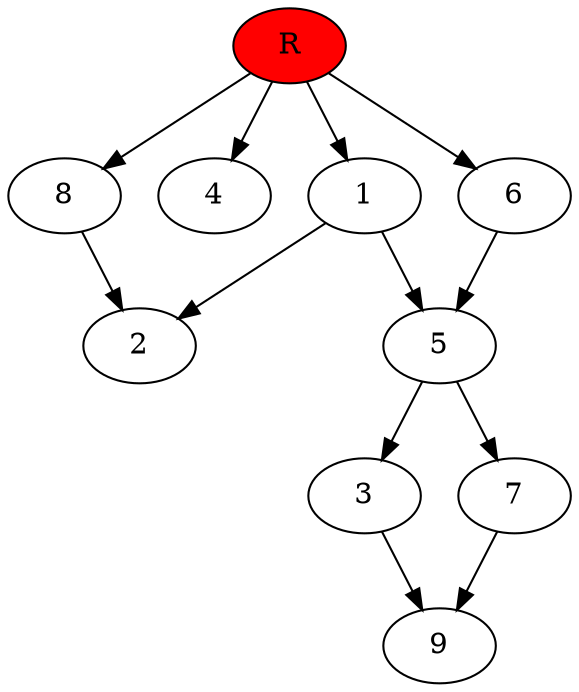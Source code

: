digraph prb69667 {
	1
	2
	3
	4
	5
	6
	7
	8
	R [fillcolor="#ff0000" style=filled]
	1 -> 2
	1 -> 5
	3 -> 9
	5 -> 3
	5 -> 7
	6 -> 5
	7 -> 9
	8 -> 2
	R -> 1
	R -> 4
	R -> 6
	R -> 8
}
